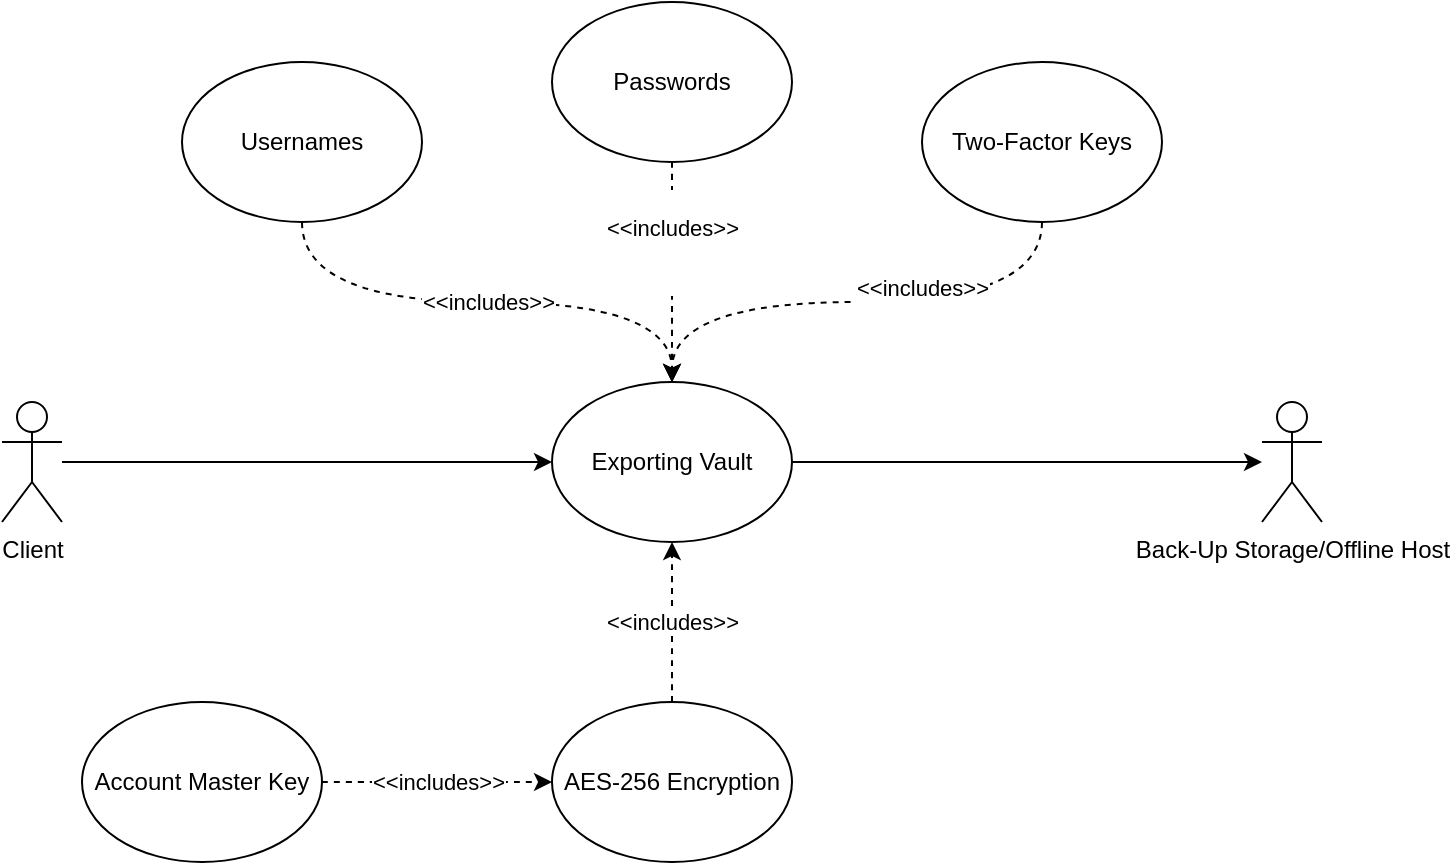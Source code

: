 <mxfile version="15.3.0" type="device"><diagram id="MTF_pF5MFTRl1ucexhoE" name="Page-1"><mxGraphModel dx="1141" dy="762" grid="1" gridSize="10" guides="1" tooltips="1" connect="1" arrows="1" fold="1" page="1" pageScale="1" pageWidth="850" pageHeight="1100" math="0" shadow="0"><root><mxCell id="0"/><mxCell id="1" parent="0"/><mxCell id="rR24WTgt9R4ERb9ypcm_-15" style="edgeStyle=orthogonalEdgeStyle;curved=1;rounded=0;orthogonalLoop=1;jettySize=auto;html=1;entryX=0;entryY=0.5;entryDx=0;entryDy=0;" edge="1" parent="1" source="rR24WTgt9R4ERb9ypcm_-1" target="rR24WTgt9R4ERb9ypcm_-2"><mxGeometry relative="1" as="geometry"/></mxCell><mxCell id="rR24WTgt9R4ERb9ypcm_-1" value="Client" style="shape=umlActor;verticalLabelPosition=bottom;verticalAlign=top;html=1;outlineConnect=0;" vertex="1" parent="1"><mxGeometry x="90" y="300" width="30" height="60" as="geometry"/></mxCell><mxCell id="rR24WTgt9R4ERb9ypcm_-17" style="edgeStyle=orthogonalEdgeStyle;curved=1;rounded=0;orthogonalLoop=1;jettySize=auto;html=1;" edge="1" parent="1" source="rR24WTgt9R4ERb9ypcm_-2" target="rR24WTgt9R4ERb9ypcm_-16"><mxGeometry relative="1" as="geometry"/></mxCell><mxCell id="rR24WTgt9R4ERb9ypcm_-2" value="Exporting Vault" style="ellipse;whiteSpace=wrap;html=1;" vertex="1" parent="1"><mxGeometry x="365" y="290" width="120" height="80" as="geometry"/></mxCell><mxCell id="rR24WTgt9R4ERb9ypcm_-8" value="&amp;lt;&amp;lt;includes&amp;gt;&amp;gt;" style="edgeStyle=orthogonalEdgeStyle;rounded=0;orthogonalLoop=1;jettySize=auto;html=1;exitX=0.5;exitY=1;exitDx=0;exitDy=0;entryX=0.5;entryY=0;entryDx=0;entryDy=0;dashed=1;curved=1;" edge="1" parent="1" source="rR24WTgt9R4ERb9ypcm_-3" target="rR24WTgt9R4ERb9ypcm_-2"><mxGeometry relative="1" as="geometry"/></mxCell><mxCell id="rR24WTgt9R4ERb9ypcm_-3" value="Usernames" style="ellipse;whiteSpace=wrap;html=1;" vertex="1" parent="1"><mxGeometry x="180" y="130" width="120" height="80" as="geometry"/></mxCell><mxCell id="rR24WTgt9R4ERb9ypcm_-9" value="&#xA;&amp;lt;&amp;lt;includes&amp;gt;&amp;gt;&#xA;&#xA;" style="edgeStyle=orthogonalEdgeStyle;rounded=0;orthogonalLoop=1;jettySize=auto;html=1;exitX=0.5;exitY=1;exitDx=0;exitDy=0;entryX=0.5;entryY=0;entryDx=0;entryDy=0;dashed=1;curved=1;" edge="1" parent="1" source="rR24WTgt9R4ERb9ypcm_-4" target="rR24WTgt9R4ERb9ypcm_-2"><mxGeometry x="-0.273" relative="1" as="geometry"><Array as="points"><mxPoint x="425" y="220"/><mxPoint x="425" y="220"/></Array><mxPoint as="offset"/></mxGeometry></mxCell><mxCell id="rR24WTgt9R4ERb9ypcm_-4" value="Passwords" style="ellipse;whiteSpace=wrap;html=1;" vertex="1" parent="1"><mxGeometry x="365" y="100" width="120" height="80" as="geometry"/></mxCell><mxCell id="rR24WTgt9R4ERb9ypcm_-13" value="&amp;lt;&amp;lt;includes&amp;gt;&amp;gt;" style="edgeStyle=orthogonalEdgeStyle;curved=1;rounded=0;orthogonalLoop=1;jettySize=auto;html=1;exitX=0.5;exitY=0;exitDx=0;exitDy=0;entryX=0.5;entryY=1;entryDx=0;entryDy=0;dashed=1;" edge="1" parent="1" source="rR24WTgt9R4ERb9ypcm_-5" target="rR24WTgt9R4ERb9ypcm_-2"><mxGeometry relative="1" as="geometry"/></mxCell><mxCell id="rR24WTgt9R4ERb9ypcm_-5" value="AES-256 Encryption" style="ellipse;whiteSpace=wrap;html=1;" vertex="1" parent="1"><mxGeometry x="365" y="450" width="120" height="80" as="geometry"/></mxCell><mxCell id="rR24WTgt9R4ERb9ypcm_-10" value="&#xA;&amp;lt;&amp;lt;includes&amp;gt;&amp;gt;&#xA;&#xA;" style="edgeStyle=orthogonalEdgeStyle;curved=1;rounded=0;orthogonalLoop=1;jettySize=auto;html=1;exitX=0.5;exitY=1;exitDx=0;exitDy=0;entryX=0.5;entryY=0;entryDx=0;entryDy=0;dashed=1;" edge="1" parent="1" source="rR24WTgt9R4ERb9ypcm_-6" target="rR24WTgt9R4ERb9ypcm_-2"><mxGeometry x="-0.245" relative="1" as="geometry"><mxPoint as="offset"/></mxGeometry></mxCell><mxCell id="rR24WTgt9R4ERb9ypcm_-6" value="Two-Factor Keys" style="ellipse;whiteSpace=wrap;html=1;" vertex="1" parent="1"><mxGeometry x="550" y="130" width="120" height="80" as="geometry"/></mxCell><mxCell id="rR24WTgt9R4ERb9ypcm_-12" value="&amp;lt;&amp;lt;includes&amp;gt;&amp;gt;" style="edgeStyle=orthogonalEdgeStyle;curved=1;rounded=0;orthogonalLoop=1;jettySize=auto;html=1;exitX=1;exitY=0.5;exitDx=0;exitDy=0;entryX=0;entryY=0.5;entryDx=0;entryDy=0;dashed=1;" edge="1" parent="1" source="rR24WTgt9R4ERb9ypcm_-11" target="rR24WTgt9R4ERb9ypcm_-5"><mxGeometry relative="1" as="geometry"/></mxCell><mxCell id="rR24WTgt9R4ERb9ypcm_-11" value="Account Master Key" style="ellipse;whiteSpace=wrap;html=1;" vertex="1" parent="1"><mxGeometry x="130" y="450" width="120" height="80" as="geometry"/></mxCell><mxCell id="rR24WTgt9R4ERb9ypcm_-16" value="Back-Up Storage/Offline Host" style="shape=umlActor;verticalLabelPosition=bottom;verticalAlign=top;html=1;outlineConnect=0;" vertex="1" parent="1"><mxGeometry x="720" y="300" width="30" height="60" as="geometry"/></mxCell></root></mxGraphModel></diagram></mxfile>